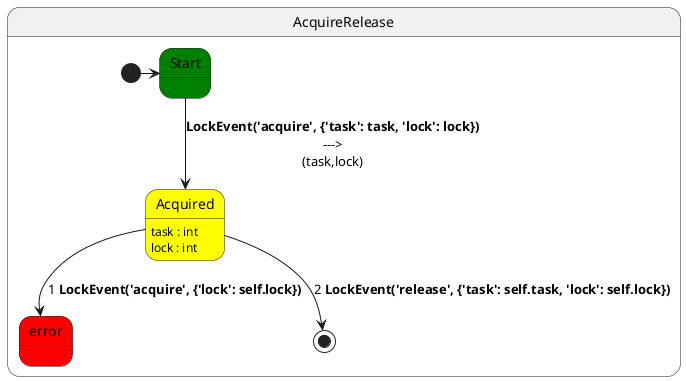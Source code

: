 @startuml
state AcquireRelease{
  [*] -> Start
  state Start #green
  state Acquired #yellow : task : int\nlock : int
  Start --> Acquired : **LockEvent('acquire', {'task': task, 'lock': lock})**\n--->\n(task,lock)
  state error #red
  Acquired --> error : 1 **LockEvent('acquire', {'lock': self.lock})**
  Acquired --> [*] : 2 **LockEvent('release', {'task': self.task, 'lock': self.lock})**
}
@enduml